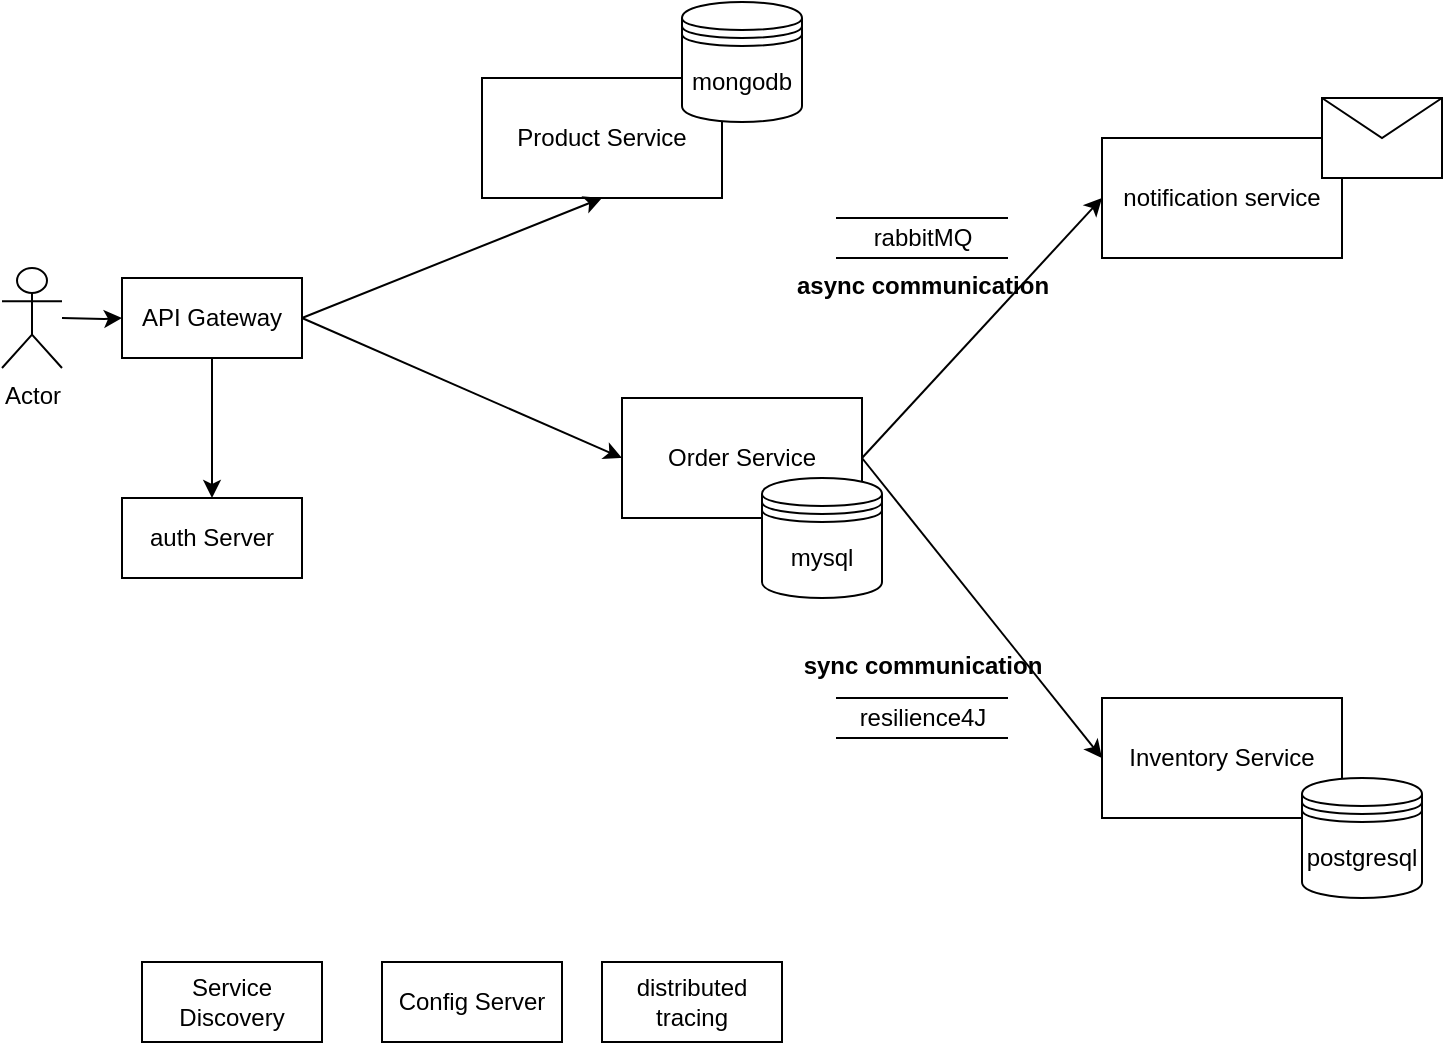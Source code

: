 <mxfile version="21.3.0" type="github">
  <diagram name="Page-1" id="GKaFxHwM3PYECo6i_Yxy">
    <mxGraphModel dx="598" dy="609" grid="1" gridSize="10" guides="1" tooltips="1" connect="1" arrows="1" fold="1" page="1" pageScale="1" pageWidth="850" pageHeight="1100" math="0" shadow="0">
      <root>
        <mxCell id="0" />
        <mxCell id="1" parent="0" />
        <mxCell id="5eDpabF1M_7-lHHdN3ET-26" value="" style="edgeStyle=orthogonalEdgeStyle;rounded=0;orthogonalLoop=1;jettySize=auto;html=1;" edge="1" parent="1" target="5eDpabF1M_7-lHHdN3ET-2">
          <mxGeometry relative="1" as="geometry">
            <mxPoint x="40" y="318" as="sourcePoint" />
          </mxGeometry>
        </mxCell>
        <mxCell id="5eDpabF1M_7-lHHdN3ET-1" value="Actor" style="shape=umlActor;verticalLabelPosition=bottom;verticalAlign=top;html=1;outlineConnect=0;" vertex="1" parent="1">
          <mxGeometry x="10" y="293" width="30" height="50" as="geometry" />
        </mxCell>
        <mxCell id="5eDpabF1M_7-lHHdN3ET-30" style="edgeStyle=orthogonalEdgeStyle;rounded=0;orthogonalLoop=1;jettySize=auto;html=1;entryX=0.5;entryY=0;entryDx=0;entryDy=0;" edge="1" parent="1" source="5eDpabF1M_7-lHHdN3ET-2" target="5eDpabF1M_7-lHHdN3ET-29">
          <mxGeometry relative="1" as="geometry" />
        </mxCell>
        <mxCell id="5eDpabF1M_7-lHHdN3ET-2" value="API Gateway" style="rounded=0;whiteSpace=wrap;html=1;" vertex="1" parent="1">
          <mxGeometry x="70" y="298" width="90" height="40" as="geometry" />
        </mxCell>
        <mxCell id="5eDpabF1M_7-lHHdN3ET-3" value="Product Service" style="rounded=0;whiteSpace=wrap;html=1;" vertex="1" parent="1">
          <mxGeometry x="250" y="198" width="120" height="60" as="geometry" />
        </mxCell>
        <mxCell id="5eDpabF1M_7-lHHdN3ET-4" value="Order Service" style="rounded=0;whiteSpace=wrap;html=1;" vertex="1" parent="1">
          <mxGeometry x="320" y="358" width="120" height="60" as="geometry" />
        </mxCell>
        <mxCell id="5eDpabF1M_7-lHHdN3ET-5" value="Inventory Service" style="rounded=0;whiteSpace=wrap;html=1;" vertex="1" parent="1">
          <mxGeometry x="560" y="508" width="120" height="60" as="geometry" />
        </mxCell>
        <mxCell id="5eDpabF1M_7-lHHdN3ET-6" value="notification service" style="rounded=0;whiteSpace=wrap;html=1;" vertex="1" parent="1">
          <mxGeometry x="560" y="228" width="120" height="60" as="geometry" />
        </mxCell>
        <mxCell id="5eDpabF1M_7-lHHdN3ET-7" value="" style="endArrow=classic;html=1;rounded=0;exitX=1;exitY=0.5;exitDx=0;exitDy=0;entryX=0;entryY=0.5;entryDx=0;entryDy=0;" edge="1" parent="1" source="5eDpabF1M_7-lHHdN3ET-4" target="5eDpabF1M_7-lHHdN3ET-6">
          <mxGeometry width="50" height="50" relative="1" as="geometry">
            <mxPoint x="500" y="408" as="sourcePoint" />
            <mxPoint x="550" y="358" as="targetPoint" />
            <Array as="points" />
          </mxGeometry>
        </mxCell>
        <mxCell id="5eDpabF1M_7-lHHdN3ET-8" value="" style="endArrow=classic;html=1;rounded=0;exitX=1;exitY=0.5;exitDx=0;exitDy=0;entryX=0;entryY=0.5;entryDx=0;entryDy=0;" edge="1" parent="1" source="5eDpabF1M_7-lHHdN3ET-4" target="5eDpabF1M_7-lHHdN3ET-5">
          <mxGeometry width="50" height="50" relative="1" as="geometry">
            <mxPoint x="450" y="398" as="sourcePoint" />
            <mxPoint x="530" y="298" as="targetPoint" />
            <Array as="points" />
          </mxGeometry>
        </mxCell>
        <mxCell id="5eDpabF1M_7-lHHdN3ET-9" value="&lt;font style=&quot;font-size: 12px;&quot;&gt;async communication&lt;/font&gt;" style="text;strokeColor=none;fillColor=none;html=1;fontSize=24;fontStyle=1;verticalAlign=middle;align=center;rotation=0;" vertex="1" parent="1">
          <mxGeometry x="420" y="278" width="100" height="40" as="geometry" />
        </mxCell>
        <mxCell id="5eDpabF1M_7-lHHdN3ET-10" value="&lt;font style=&quot;font-size: 12px;&quot;&gt;sync communication&lt;/font&gt;" style="text;strokeColor=none;fillColor=none;html=1;fontSize=24;fontStyle=1;verticalAlign=middle;align=center;rotation=0;" vertex="1" parent="1">
          <mxGeometry x="420" y="468" width="100" height="40" as="geometry" />
        </mxCell>
        <mxCell id="5eDpabF1M_7-lHHdN3ET-12" value="mongodb" style="shape=datastore;whiteSpace=wrap;html=1;" vertex="1" parent="1">
          <mxGeometry x="350" y="160" width="60" height="60" as="geometry" />
        </mxCell>
        <mxCell id="5eDpabF1M_7-lHHdN3ET-16" value="mysql" style="shape=datastore;whiteSpace=wrap;html=1;" vertex="1" parent="1">
          <mxGeometry x="390" y="398" width="60" height="60" as="geometry" />
        </mxCell>
        <mxCell id="5eDpabF1M_7-lHHdN3ET-17" value="postgresql&lt;br&gt;" style="shape=datastore;whiteSpace=wrap;html=1;" vertex="1" parent="1">
          <mxGeometry x="660" y="548" width="60" height="60" as="geometry" />
        </mxCell>
        <mxCell id="5eDpabF1M_7-lHHdN3ET-18" value="" style="shape=message;html=1;html=1;outlineConnect=0;labelPosition=center;verticalLabelPosition=bottom;align=center;verticalAlign=top;" vertex="1" parent="1">
          <mxGeometry x="670" y="208" width="60" height="40" as="geometry" />
        </mxCell>
        <mxCell id="5eDpabF1M_7-lHHdN3ET-19" value="rabbitMQ&lt;br&gt;" style="shape=partialRectangle;whiteSpace=wrap;html=1;left=0;right=0;fillColor=none;" vertex="1" parent="1">
          <mxGeometry x="427.5" y="268" width="85" height="20" as="geometry" />
        </mxCell>
        <mxCell id="5eDpabF1M_7-lHHdN3ET-20" value="resilience4J&lt;br&gt;" style="shape=partialRectangle;whiteSpace=wrap;html=1;left=0;right=0;fillColor=none;" vertex="1" parent="1">
          <mxGeometry x="427.5" y="508" width="85" height="20" as="geometry" />
        </mxCell>
        <mxCell id="5eDpabF1M_7-lHHdN3ET-22" value="" style="endArrow=classic;html=1;rounded=0;exitX=1;exitY=0.5;exitDx=0;exitDy=0;entryX=0.5;entryY=1;entryDx=0;entryDy=0;" edge="1" parent="1" source="5eDpabF1M_7-lHHdN3ET-2" target="5eDpabF1M_7-lHHdN3ET-3">
          <mxGeometry width="50" height="50" relative="1" as="geometry">
            <mxPoint x="230" y="368" as="sourcePoint" />
            <mxPoint x="280" y="318" as="targetPoint" />
          </mxGeometry>
        </mxCell>
        <mxCell id="5eDpabF1M_7-lHHdN3ET-23" value="" style="endArrow=classic;html=1;rounded=0;exitX=1;exitY=0.5;exitDx=0;exitDy=0;entryX=0;entryY=0.5;entryDx=0;entryDy=0;" edge="1" parent="1" source="5eDpabF1M_7-lHHdN3ET-2" target="5eDpabF1M_7-lHHdN3ET-4">
          <mxGeometry width="50" height="50" relative="1" as="geometry">
            <mxPoint x="250" y="478" as="sourcePoint" />
            <mxPoint x="320" y="268" as="targetPoint" />
          </mxGeometry>
        </mxCell>
        <mxCell id="5eDpabF1M_7-lHHdN3ET-29" value="auth Server" style="rounded=0;whiteSpace=wrap;html=1;" vertex="1" parent="1">
          <mxGeometry x="70" y="408" width="90" height="40" as="geometry" />
        </mxCell>
        <mxCell id="5eDpabF1M_7-lHHdN3ET-31" value="Service Discovery" style="rounded=0;whiteSpace=wrap;html=1;" vertex="1" parent="1">
          <mxGeometry x="80" y="640" width="90" height="40" as="geometry" />
        </mxCell>
        <mxCell id="5eDpabF1M_7-lHHdN3ET-32" value="Config Server" style="rounded=0;whiteSpace=wrap;html=1;" vertex="1" parent="1">
          <mxGeometry x="200" y="640" width="90" height="40" as="geometry" />
        </mxCell>
        <mxCell id="5eDpabF1M_7-lHHdN3ET-33" value="distributed tracing" style="rounded=0;whiteSpace=wrap;html=1;" vertex="1" parent="1">
          <mxGeometry x="310" y="640" width="90" height="40" as="geometry" />
        </mxCell>
      </root>
    </mxGraphModel>
  </diagram>
</mxfile>

